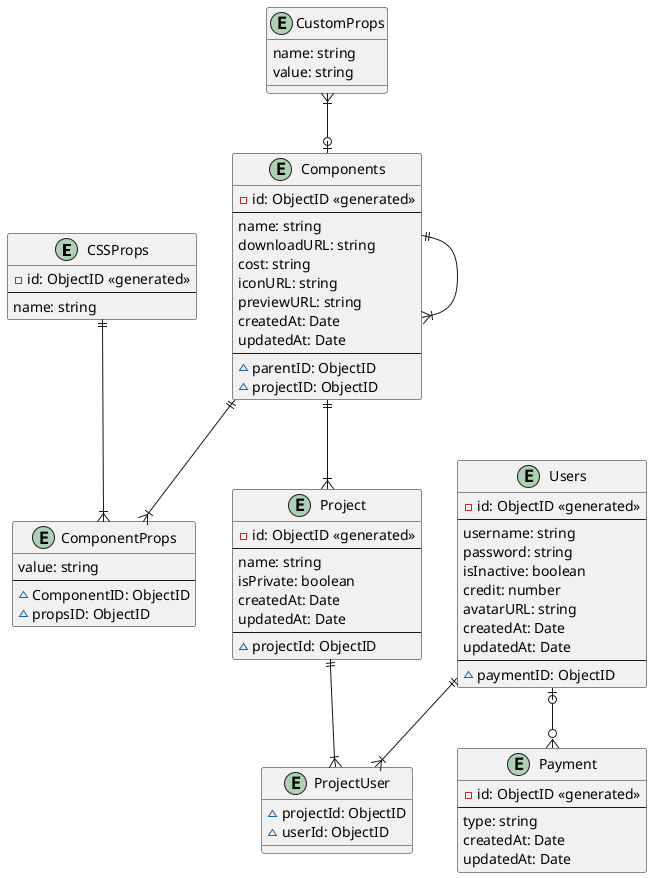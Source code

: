 @startuml SET2020
entity CSSProps {
  -id: ObjectID <<generated>>
  --
  name: string
}
entity Components {
  -id: ObjectID <<generated>>
  --
  name: string
  downloadURL: string
  cost: string
  iconURL: string
  previewURL: string
  createdAt: Date
  updatedAt: Date
  --
  ~parentID: ObjectID
  ~projectID: ObjectID
}
entity CustomProps {
  name: string
  value: string
}
entity ComponentProps {
  value: string
  --
  ~ComponentID: ObjectID
  ~propsID: ObjectID
}
entity Project {
  -id: ObjectID <<generated>>
  --
  name: string
  isPrivate: boolean
  createdAt: Date
  updatedAt: Date
  --
  ~projectId: ObjectID
}
entity ProjectUser {
  ~projectId: ObjectID
  ~userId: ObjectID
}
entity Users {
  -id: ObjectID <<generated>>
  --
  username: string
  password: string
  isInactive: boolean
  credit: number
  avatarURL: string
  createdAt: Date
  updatedAt: Date
  --
  ~paymentID: ObjectID
}
entity Payment {
  -id: ObjectID <<generated>>
  --
  type: string
  createdAt: Date
  updatedAt: Date
}
CSSProps||--|{ComponentProps
Components||--|{ComponentProps

CustomProps}|--o|Components

Components||--|{Components

Components||--|{Project
Users||--|{ProjectUser
Project||--|{ProjectUser

Users|o--o{Payment

@enduml